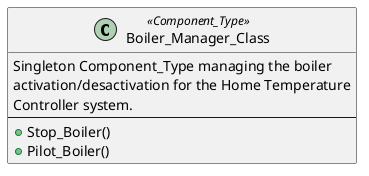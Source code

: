 @startuml

class Boiler_Manager_Class <<Component_Type>>
{
  Singleton Component_Type managing the boiler
  activation/desactivation for the Home Temperature
  Controller system.
  --
  + Stop_Boiler()
  + Pilot_Boiler()
}

@enduml